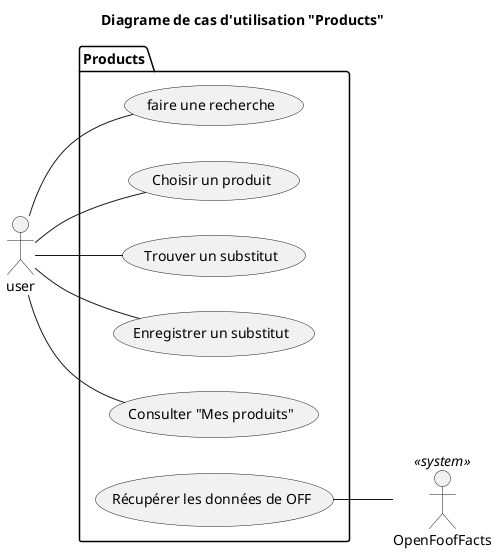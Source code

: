 @startuml 02_uc_products
title Diagrame de cas d'utilisation "Products"

package Products{
    left to right direction
    (faire une recherche) as SEARCH
    (Choisir un produit) as SELECT_PRODUCT
    (Trouver un substitut) as FIND_SUBST
    (Enregistrer un substitut) AS SET_SUBST
    (Consulter "Mes produits") as SHOW_FAV
    (Récupérer les données de OFF) as SNIFFER

}

actor user
actor OpenFoofFacts <<system>>

user -- SEARCH
user -- SELECT_PRODUCT
user -- FIND_SUBST
user -- SET_SUBST
user -- SHOW_FAV
SNIFFER -- OpenFoofFacts

@enduml